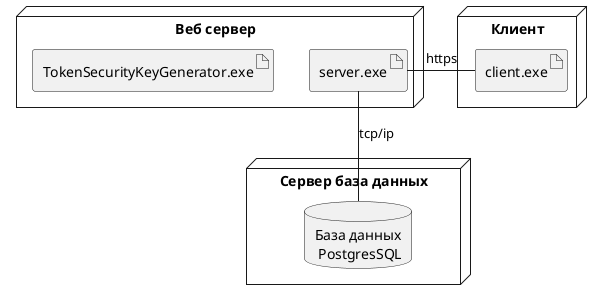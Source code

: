 ﻿@startuml
'https://plantuml.com/deployment-diagram
node "Клиент" as Client{
    artifact "client.exe" as clientExe
}

node "Веб сервер" as WebServer{
    artifact "TokenSecurityKeyGenerator.exe"
    artifact "server.exe" as serverExe
}

node "Сервер база данных" as DBServer{
    database "База данных\n PostgresSQL" as DB
}

clientExe -l- serverExe : "https"
serverExe -d- DB : "tcp/ip"
@enduml